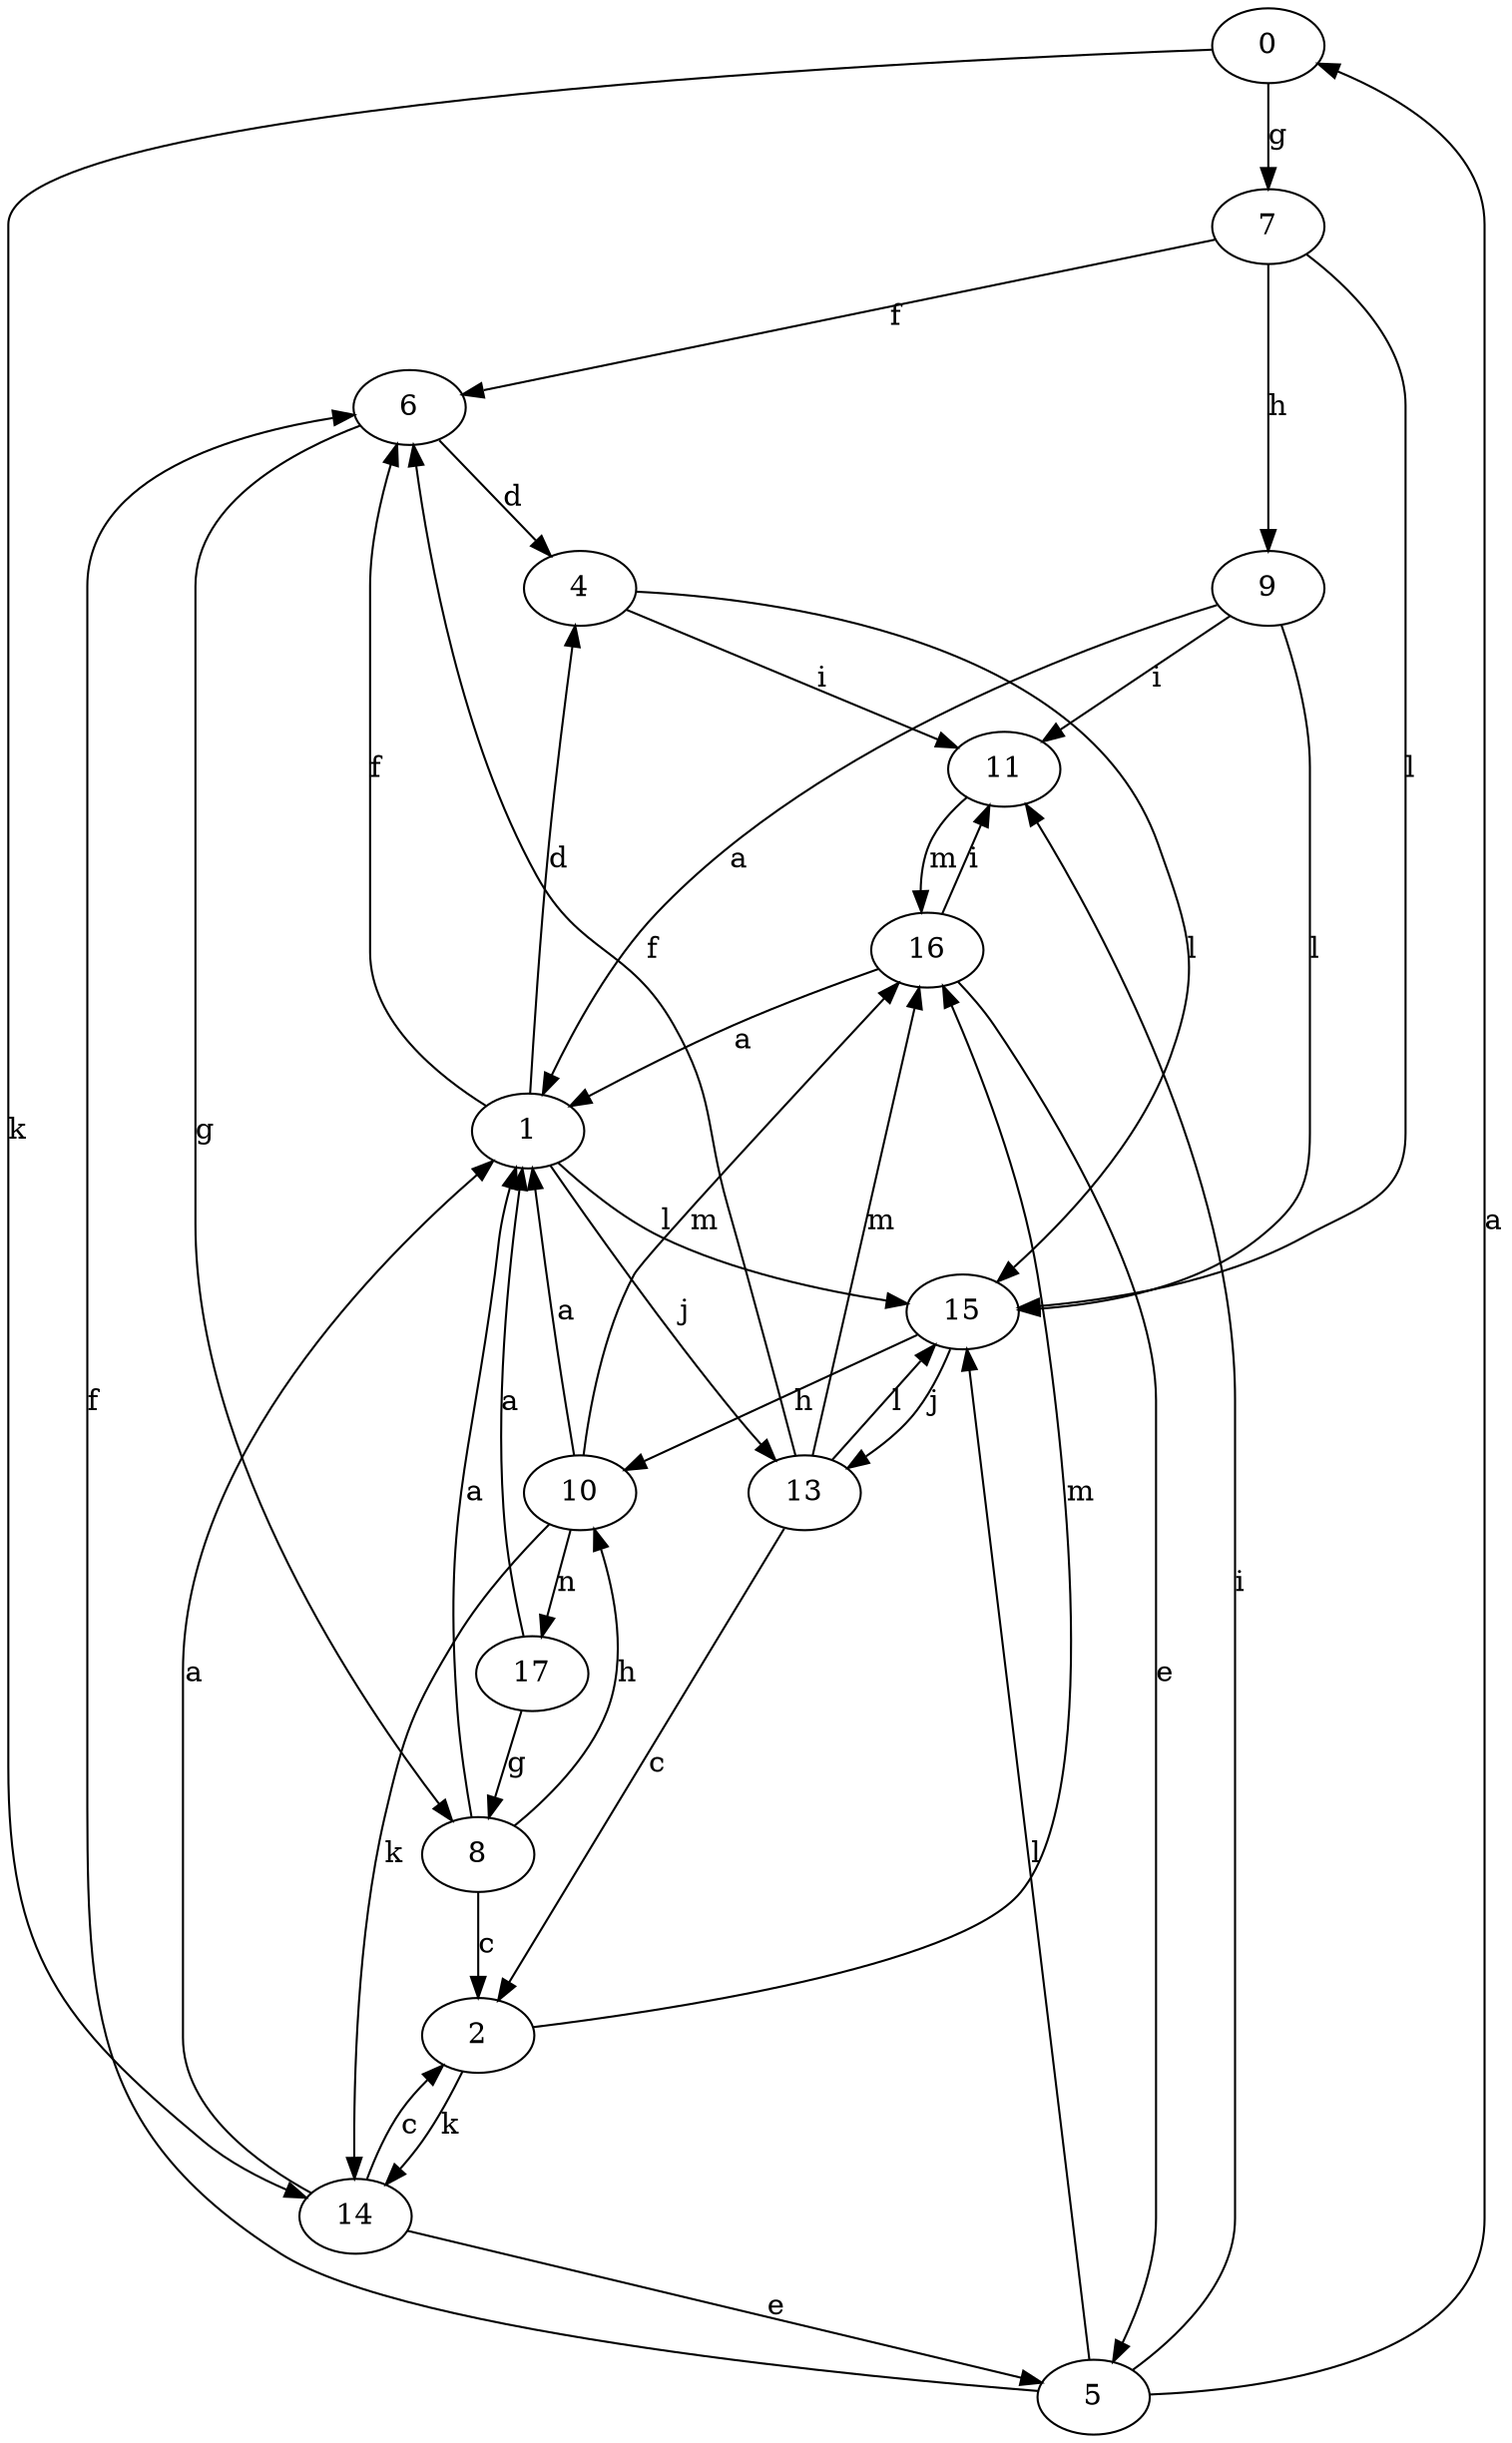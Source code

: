 strict digraph  {
0;
1;
2;
4;
5;
6;
7;
8;
9;
10;
11;
13;
14;
15;
16;
17;
0 -> 7  [label=g];
0 -> 14  [label=k];
1 -> 4  [label=d];
1 -> 6  [label=f];
1 -> 13  [label=j];
1 -> 15  [label=l];
2 -> 14  [label=k];
2 -> 16  [label=m];
4 -> 11  [label=i];
4 -> 15  [label=l];
5 -> 0  [label=a];
5 -> 6  [label=f];
5 -> 11  [label=i];
5 -> 15  [label=l];
6 -> 4  [label=d];
6 -> 8  [label=g];
7 -> 6  [label=f];
7 -> 9  [label=h];
7 -> 15  [label=l];
8 -> 1  [label=a];
8 -> 2  [label=c];
8 -> 10  [label=h];
9 -> 1  [label=a];
9 -> 11  [label=i];
9 -> 15  [label=l];
10 -> 1  [label=a];
10 -> 14  [label=k];
10 -> 16  [label=m];
10 -> 17  [label=n];
11 -> 16  [label=m];
13 -> 2  [label=c];
13 -> 6  [label=f];
13 -> 15  [label=l];
13 -> 16  [label=m];
14 -> 1  [label=a];
14 -> 2  [label=c];
14 -> 5  [label=e];
15 -> 10  [label=h];
15 -> 13  [label=j];
16 -> 1  [label=a];
16 -> 5  [label=e];
16 -> 11  [label=i];
17 -> 1  [label=a];
17 -> 8  [label=g];
}
